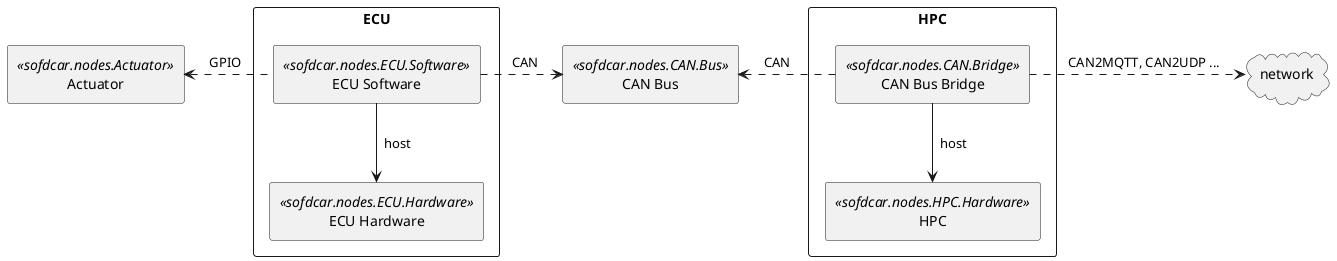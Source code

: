 @startuml
skinparam componentStyle rectangle

[Actuator] <<sofdcar.nodes.Actuator>> as Actuator


rectangle "ECU" {
    [ECU Software] <<sofdcar.nodes.ECU.Software>> as ECUSoftware
    [ECU Hardware] <<sofdcar.nodes.ECU.Hardware>> as ECUHardware
    ECUSoftware --> ECUHardware : "  host"

    ECUSoftware .l.> Actuator : "  GPIO    "
}

[CAN Bus] <<sofdcar.nodes.CAN.Bus>> as CANBus
ECUSoftware .ri.> CANBus : "    CAN  "

rectangle "HPC" {
    [CAN Bus Bridge] <<sofdcar.nodes.CAN.Bridge>> as CANBridge
    CANBus <.ri. CANBridge : "  CAN        "
    [HPC] <<sofdcar.nodes.HPC.Hardware>> as HPCHardware
    CANBridge --> HPCHardware : "  host"
}

cloud network
CANBridge .ri.> network : "      CAN2MQTT, CAN2UDP ...  "
@enduml
